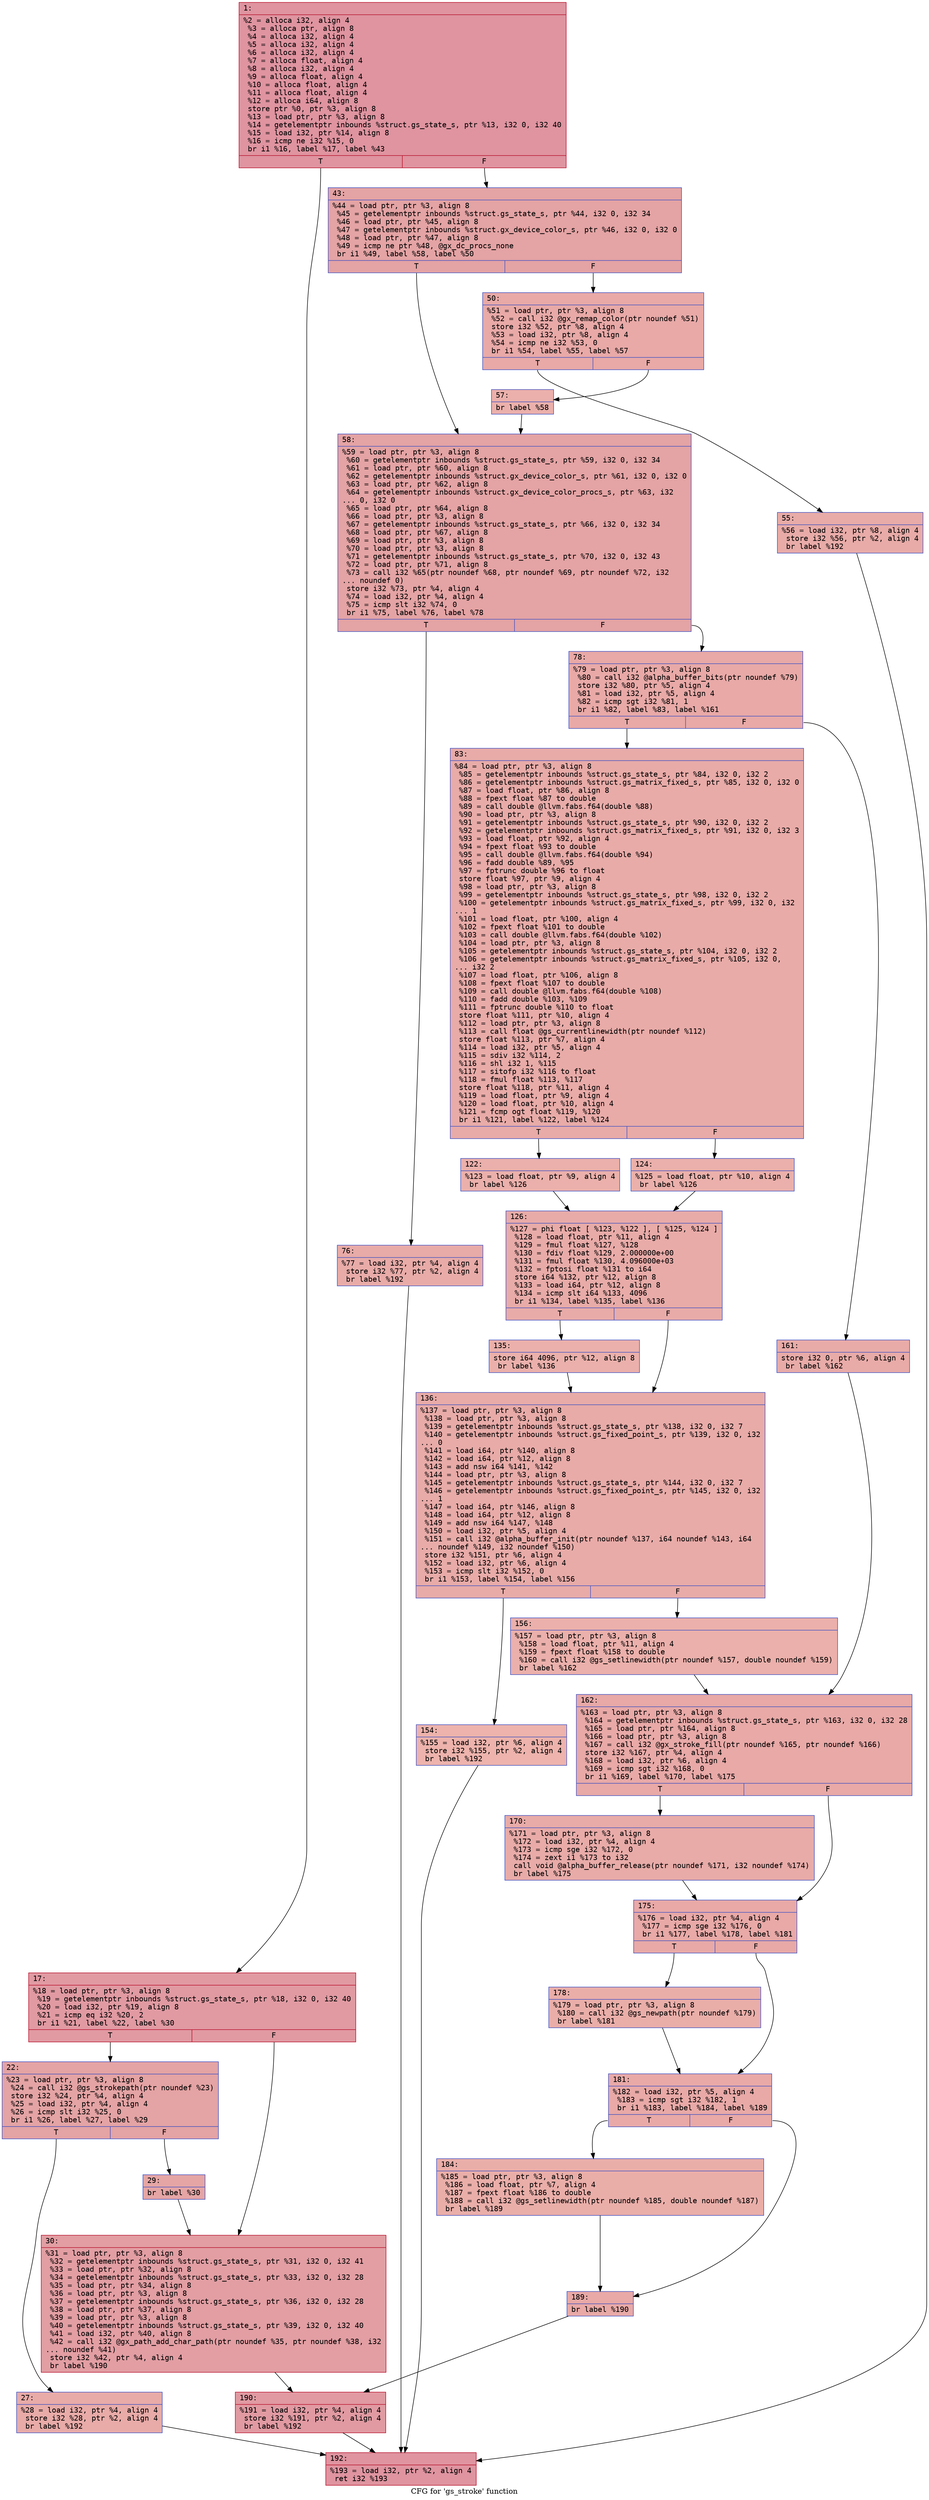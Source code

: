 digraph "CFG for 'gs_stroke' function" {
	label="CFG for 'gs_stroke' function";

	Node0x600001916850 [shape=record,color="#b70d28ff", style=filled, fillcolor="#b70d2870" fontname="Courier",label="{1:\l|  %2 = alloca i32, align 4\l  %3 = alloca ptr, align 8\l  %4 = alloca i32, align 4\l  %5 = alloca i32, align 4\l  %6 = alloca i32, align 4\l  %7 = alloca float, align 4\l  %8 = alloca i32, align 4\l  %9 = alloca float, align 4\l  %10 = alloca float, align 4\l  %11 = alloca float, align 4\l  %12 = alloca i64, align 8\l  store ptr %0, ptr %3, align 8\l  %13 = load ptr, ptr %3, align 8\l  %14 = getelementptr inbounds %struct.gs_state_s, ptr %13, i32 0, i32 40\l  %15 = load i32, ptr %14, align 8\l  %16 = icmp ne i32 %15, 0\l  br i1 %16, label %17, label %43\l|{<s0>T|<s1>F}}"];
	Node0x600001916850:s0 -> Node0x6000019168a0[tooltip="1 -> 17\nProbability 62.50%" ];
	Node0x600001916850:s1 -> Node0x600001916a30[tooltip="1 -> 43\nProbability 37.50%" ];
	Node0x6000019168a0 [shape=record,color="#b70d28ff", style=filled, fillcolor="#bb1b2c70" fontname="Courier",label="{17:\l|  %18 = load ptr, ptr %3, align 8\l  %19 = getelementptr inbounds %struct.gs_state_s, ptr %18, i32 0, i32 40\l  %20 = load i32, ptr %19, align 8\l  %21 = icmp eq i32 %20, 2\l  br i1 %21, label %22, label %30\l|{<s0>T|<s1>F}}"];
	Node0x6000019168a0:s0 -> Node0x6000019168f0[tooltip="17 -> 22\nProbability 50.00%" ];
	Node0x6000019168a0:s1 -> Node0x6000019169e0[tooltip="17 -> 30\nProbability 50.00%" ];
	Node0x6000019168f0 [shape=record,color="#3d50c3ff", style=filled, fillcolor="#c32e3170" fontname="Courier",label="{22:\l|  %23 = load ptr, ptr %3, align 8\l  %24 = call i32 @gs_strokepath(ptr noundef %23)\l  store i32 %24, ptr %4, align 4\l  %25 = load i32, ptr %4, align 4\l  %26 = icmp slt i32 %25, 0\l  br i1 %26, label %27, label %29\l|{<s0>T|<s1>F}}"];
	Node0x6000019168f0:s0 -> Node0x600001916940[tooltip="22 -> 27\nProbability 37.50%" ];
	Node0x6000019168f0:s1 -> Node0x600001916990[tooltip="22 -> 29\nProbability 62.50%" ];
	Node0x600001916940 [shape=record,color="#3d50c3ff", style=filled, fillcolor="#cc403a70" fontname="Courier",label="{27:\l|  %28 = load i32, ptr %4, align 4\l  store i32 %28, ptr %2, align 4\l  br label %192\l}"];
	Node0x600001916940 -> Node0x6000019171b0[tooltip="27 -> 192\nProbability 100.00%" ];
	Node0x600001916990 [shape=record,color="#3d50c3ff", style=filled, fillcolor="#c5333470" fontname="Courier",label="{29:\l|  br label %30\l}"];
	Node0x600001916990 -> Node0x6000019169e0[tooltip="29 -> 30\nProbability 100.00%" ];
	Node0x6000019169e0 [shape=record,color="#b70d28ff", style=filled, fillcolor="#be242e70" fontname="Courier",label="{30:\l|  %31 = load ptr, ptr %3, align 8\l  %32 = getelementptr inbounds %struct.gs_state_s, ptr %31, i32 0, i32 41\l  %33 = load ptr, ptr %32, align 8\l  %34 = getelementptr inbounds %struct.gs_state_s, ptr %33, i32 0, i32 28\l  %35 = load ptr, ptr %34, align 8\l  %36 = load ptr, ptr %3, align 8\l  %37 = getelementptr inbounds %struct.gs_state_s, ptr %36, i32 0, i32 28\l  %38 = load ptr, ptr %37, align 8\l  %39 = load ptr, ptr %3, align 8\l  %40 = getelementptr inbounds %struct.gs_state_s, ptr %39, i32 0, i32 40\l  %41 = load i32, ptr %40, align 8\l  %42 = call i32 @gx_path_add_char_path(ptr noundef %35, ptr noundef %38, i32\l... noundef %41)\l  store i32 %42, ptr %4, align 4\l  br label %190\l}"];
	Node0x6000019169e0 -> Node0x600001917160[tooltip="30 -> 190\nProbability 100.00%" ];
	Node0x600001916a30 [shape=record,color="#3d50c3ff", style=filled, fillcolor="#c32e3170" fontname="Courier",label="{43:\l|  %44 = load ptr, ptr %3, align 8\l  %45 = getelementptr inbounds %struct.gs_state_s, ptr %44, i32 0, i32 34\l  %46 = load ptr, ptr %45, align 8\l  %47 = getelementptr inbounds %struct.gx_device_color_s, ptr %46, i32 0, i32 0\l  %48 = load ptr, ptr %47, align 8\l  %49 = icmp ne ptr %48, @gx_dc_procs_none\l  br i1 %49, label %58, label %50\l|{<s0>T|<s1>F}}"];
	Node0x600001916a30:s0 -> Node0x600001916b70[tooltip="43 -> 58\nProbability 62.50%" ];
	Node0x600001916a30:s1 -> Node0x600001916a80[tooltip="43 -> 50\nProbability 37.50%" ];
	Node0x600001916a80 [shape=record,color="#3d50c3ff", style=filled, fillcolor="#ca3b3770" fontname="Courier",label="{50:\l|  %51 = load ptr, ptr %3, align 8\l  %52 = call i32 @gx_remap_color(ptr noundef %51)\l  store i32 %52, ptr %8, align 4\l  %53 = load i32, ptr %8, align 4\l  %54 = icmp ne i32 %53, 0\l  br i1 %54, label %55, label %57\l|{<s0>T|<s1>F}}"];
	Node0x600001916a80:s0 -> Node0x600001916ad0[tooltip="50 -> 55\nProbability 62.50%" ];
	Node0x600001916a80:s1 -> Node0x600001916b20[tooltip="50 -> 57\nProbability 37.50%" ];
	Node0x600001916ad0 [shape=record,color="#3d50c3ff", style=filled, fillcolor="#cc403a70" fontname="Courier",label="{55:\l|  %56 = load i32, ptr %8, align 4\l  store i32 %56, ptr %2, align 4\l  br label %192\l}"];
	Node0x600001916ad0 -> Node0x6000019171b0[tooltip="55 -> 192\nProbability 100.00%" ];
	Node0x600001916b20 [shape=record,color="#3d50c3ff", style=filled, fillcolor="#d24b4070" fontname="Courier",label="{57:\l|  br label %58\l}"];
	Node0x600001916b20 -> Node0x600001916b70[tooltip="57 -> 58\nProbability 100.00%" ];
	Node0x600001916b70 [shape=record,color="#3d50c3ff", style=filled, fillcolor="#c32e3170" fontname="Courier",label="{58:\l|  %59 = load ptr, ptr %3, align 8\l  %60 = getelementptr inbounds %struct.gs_state_s, ptr %59, i32 0, i32 34\l  %61 = load ptr, ptr %60, align 8\l  %62 = getelementptr inbounds %struct.gx_device_color_s, ptr %61, i32 0, i32 0\l  %63 = load ptr, ptr %62, align 8\l  %64 = getelementptr inbounds %struct.gx_device_color_procs_s, ptr %63, i32\l... 0, i32 0\l  %65 = load ptr, ptr %64, align 8\l  %66 = load ptr, ptr %3, align 8\l  %67 = getelementptr inbounds %struct.gs_state_s, ptr %66, i32 0, i32 34\l  %68 = load ptr, ptr %67, align 8\l  %69 = load ptr, ptr %3, align 8\l  %70 = load ptr, ptr %3, align 8\l  %71 = getelementptr inbounds %struct.gs_state_s, ptr %70, i32 0, i32 43\l  %72 = load ptr, ptr %71, align 8\l  %73 = call i32 %65(ptr noundef %68, ptr noundef %69, ptr noundef %72, i32\l... noundef 0)\l  store i32 %73, ptr %4, align 4\l  %74 = load i32, ptr %4, align 4\l  %75 = icmp slt i32 %74, 0\l  br i1 %75, label %76, label %78\l|{<s0>T|<s1>F}}"];
	Node0x600001916b70:s0 -> Node0x600001916bc0[tooltip="58 -> 76\nProbability 37.50%" ];
	Node0x600001916b70:s1 -> Node0x600001916c10[tooltip="58 -> 78\nProbability 62.50%" ];
	Node0x600001916bc0 [shape=record,color="#3d50c3ff", style=filled, fillcolor="#cc403a70" fontname="Courier",label="{76:\l|  %77 = load i32, ptr %4, align 4\l  store i32 %77, ptr %2, align 4\l  br label %192\l}"];
	Node0x600001916bc0 -> Node0x6000019171b0[tooltip="76 -> 192\nProbability 100.00%" ];
	Node0x600001916c10 [shape=record,color="#3d50c3ff", style=filled, fillcolor="#ca3b3770" fontname="Courier",label="{78:\l|  %79 = load ptr, ptr %3, align 8\l  %80 = call i32 @alpha_buffer_bits(ptr noundef %79)\l  store i32 %80, ptr %5, align 4\l  %81 = load i32, ptr %5, align 4\l  %82 = icmp sgt i32 %81, 1\l  br i1 %82, label %83, label %161\l|{<s0>T|<s1>F}}"];
	Node0x600001916c10:s0 -> Node0x600001916c60[tooltip="78 -> 83\nProbability 50.00%" ];
	Node0x600001916c10:s1 -> Node0x600001916ee0[tooltip="78 -> 161\nProbability 50.00%" ];
	Node0x600001916c60 [shape=record,color="#3d50c3ff", style=filled, fillcolor="#cc403a70" fontname="Courier",label="{83:\l|  %84 = load ptr, ptr %3, align 8\l  %85 = getelementptr inbounds %struct.gs_state_s, ptr %84, i32 0, i32 2\l  %86 = getelementptr inbounds %struct.gs_matrix_fixed_s, ptr %85, i32 0, i32 0\l  %87 = load float, ptr %86, align 8\l  %88 = fpext float %87 to double\l  %89 = call double @llvm.fabs.f64(double %88)\l  %90 = load ptr, ptr %3, align 8\l  %91 = getelementptr inbounds %struct.gs_state_s, ptr %90, i32 0, i32 2\l  %92 = getelementptr inbounds %struct.gs_matrix_fixed_s, ptr %91, i32 0, i32 3\l  %93 = load float, ptr %92, align 4\l  %94 = fpext float %93 to double\l  %95 = call double @llvm.fabs.f64(double %94)\l  %96 = fadd double %89, %95\l  %97 = fptrunc double %96 to float\l  store float %97, ptr %9, align 4\l  %98 = load ptr, ptr %3, align 8\l  %99 = getelementptr inbounds %struct.gs_state_s, ptr %98, i32 0, i32 2\l  %100 = getelementptr inbounds %struct.gs_matrix_fixed_s, ptr %99, i32 0, i32\l... 1\l  %101 = load float, ptr %100, align 4\l  %102 = fpext float %101 to double\l  %103 = call double @llvm.fabs.f64(double %102)\l  %104 = load ptr, ptr %3, align 8\l  %105 = getelementptr inbounds %struct.gs_state_s, ptr %104, i32 0, i32 2\l  %106 = getelementptr inbounds %struct.gs_matrix_fixed_s, ptr %105, i32 0,\l... i32 2\l  %107 = load float, ptr %106, align 8\l  %108 = fpext float %107 to double\l  %109 = call double @llvm.fabs.f64(double %108)\l  %110 = fadd double %103, %109\l  %111 = fptrunc double %110 to float\l  store float %111, ptr %10, align 4\l  %112 = load ptr, ptr %3, align 8\l  %113 = call float @gs_currentlinewidth(ptr noundef %112)\l  store float %113, ptr %7, align 4\l  %114 = load i32, ptr %5, align 4\l  %115 = sdiv i32 %114, 2\l  %116 = shl i32 1, %115\l  %117 = sitofp i32 %116 to float\l  %118 = fmul float %113, %117\l  store float %118, ptr %11, align 4\l  %119 = load float, ptr %9, align 4\l  %120 = load float, ptr %10, align 4\l  %121 = fcmp ogt float %119, %120\l  br i1 %121, label %122, label %124\l|{<s0>T|<s1>F}}"];
	Node0x600001916c60:s0 -> Node0x600001916cb0[tooltip="83 -> 122\nProbability 50.00%" ];
	Node0x600001916c60:s1 -> Node0x600001916d00[tooltip="83 -> 124\nProbability 50.00%" ];
	Node0x600001916cb0 [shape=record,color="#3d50c3ff", style=filled, fillcolor="#d24b4070" fontname="Courier",label="{122:\l|  %123 = load float, ptr %9, align 4\l  br label %126\l}"];
	Node0x600001916cb0 -> Node0x600001916d50[tooltip="122 -> 126\nProbability 100.00%" ];
	Node0x600001916d00 [shape=record,color="#3d50c3ff", style=filled, fillcolor="#d24b4070" fontname="Courier",label="{124:\l|  %125 = load float, ptr %10, align 4\l  br label %126\l}"];
	Node0x600001916d00 -> Node0x600001916d50[tooltip="124 -> 126\nProbability 100.00%" ];
	Node0x600001916d50 [shape=record,color="#3d50c3ff", style=filled, fillcolor="#cc403a70" fontname="Courier",label="{126:\l|  %127 = phi float [ %123, %122 ], [ %125, %124 ]\l  %128 = load float, ptr %11, align 4\l  %129 = fmul float %127, %128\l  %130 = fdiv float %129, 2.000000e+00\l  %131 = fmul float %130, 4.096000e+03\l  %132 = fptosi float %131 to i64\l  store i64 %132, ptr %12, align 8\l  %133 = load i64, ptr %12, align 8\l  %134 = icmp slt i64 %133, 4096\l  br i1 %134, label %135, label %136\l|{<s0>T|<s1>F}}"];
	Node0x600001916d50:s0 -> Node0x600001916da0[tooltip="126 -> 135\nProbability 50.00%" ];
	Node0x600001916d50:s1 -> Node0x600001916df0[tooltip="126 -> 136\nProbability 50.00%" ];
	Node0x600001916da0 [shape=record,color="#3d50c3ff", style=filled, fillcolor="#d24b4070" fontname="Courier",label="{135:\l|  store i64 4096, ptr %12, align 8\l  br label %136\l}"];
	Node0x600001916da0 -> Node0x600001916df0[tooltip="135 -> 136\nProbability 100.00%" ];
	Node0x600001916df0 [shape=record,color="#3d50c3ff", style=filled, fillcolor="#cc403a70" fontname="Courier",label="{136:\l|  %137 = load ptr, ptr %3, align 8\l  %138 = load ptr, ptr %3, align 8\l  %139 = getelementptr inbounds %struct.gs_state_s, ptr %138, i32 0, i32 7\l  %140 = getelementptr inbounds %struct.gs_fixed_point_s, ptr %139, i32 0, i32\l... 0\l  %141 = load i64, ptr %140, align 8\l  %142 = load i64, ptr %12, align 8\l  %143 = add nsw i64 %141, %142\l  %144 = load ptr, ptr %3, align 8\l  %145 = getelementptr inbounds %struct.gs_state_s, ptr %144, i32 0, i32 7\l  %146 = getelementptr inbounds %struct.gs_fixed_point_s, ptr %145, i32 0, i32\l... 1\l  %147 = load i64, ptr %146, align 8\l  %148 = load i64, ptr %12, align 8\l  %149 = add nsw i64 %147, %148\l  %150 = load i32, ptr %5, align 4\l  %151 = call i32 @alpha_buffer_init(ptr noundef %137, i64 noundef %143, i64\l... noundef %149, i32 noundef %150)\l  store i32 %151, ptr %6, align 4\l  %152 = load i32, ptr %6, align 4\l  %153 = icmp slt i32 %152, 0\l  br i1 %153, label %154, label %156\l|{<s0>T|<s1>F}}"];
	Node0x600001916df0:s0 -> Node0x600001916e40[tooltip="136 -> 154\nProbability 37.50%" ];
	Node0x600001916df0:s1 -> Node0x600001916e90[tooltip="136 -> 156\nProbability 62.50%" ];
	Node0x600001916e40 [shape=record,color="#3d50c3ff", style=filled, fillcolor="#d6524470" fontname="Courier",label="{154:\l|  %155 = load i32, ptr %6, align 4\l  store i32 %155, ptr %2, align 4\l  br label %192\l}"];
	Node0x600001916e40 -> Node0x6000019171b0[tooltip="154 -> 192\nProbability 100.00%" ];
	Node0x600001916e90 [shape=record,color="#3d50c3ff", style=filled, fillcolor="#d24b4070" fontname="Courier",label="{156:\l|  %157 = load ptr, ptr %3, align 8\l  %158 = load float, ptr %11, align 4\l  %159 = fpext float %158 to double\l  %160 = call i32 @gs_setlinewidth(ptr noundef %157, double noundef %159)\l  br label %162\l}"];
	Node0x600001916e90 -> Node0x600001916f30[tooltip="156 -> 162\nProbability 100.00%" ];
	Node0x600001916ee0 [shape=record,color="#3d50c3ff", style=filled, fillcolor="#cc403a70" fontname="Courier",label="{161:\l|  store i32 0, ptr %6, align 4\l  br label %162\l}"];
	Node0x600001916ee0 -> Node0x600001916f30[tooltip="161 -> 162\nProbability 100.00%" ];
	Node0x600001916f30 [shape=record,color="#3d50c3ff", style=filled, fillcolor="#ca3b3770" fontname="Courier",label="{162:\l|  %163 = load ptr, ptr %3, align 8\l  %164 = getelementptr inbounds %struct.gs_state_s, ptr %163, i32 0, i32 28\l  %165 = load ptr, ptr %164, align 8\l  %166 = load ptr, ptr %3, align 8\l  %167 = call i32 @gx_stroke_fill(ptr noundef %165, ptr noundef %166)\l  store i32 %167, ptr %4, align 4\l  %168 = load i32, ptr %6, align 4\l  %169 = icmp sgt i32 %168, 0\l  br i1 %169, label %170, label %175\l|{<s0>T|<s1>F}}"];
	Node0x600001916f30:s0 -> Node0x600001916f80[tooltip="162 -> 170\nProbability 62.50%" ];
	Node0x600001916f30:s1 -> Node0x600001916fd0[tooltip="162 -> 175\nProbability 37.50%" ];
	Node0x600001916f80 [shape=record,color="#3d50c3ff", style=filled, fillcolor="#cc403a70" fontname="Courier",label="{170:\l|  %171 = load ptr, ptr %3, align 8\l  %172 = load i32, ptr %4, align 4\l  %173 = icmp sge i32 %172, 0\l  %174 = zext i1 %173 to i32\l  call void @alpha_buffer_release(ptr noundef %171, i32 noundef %174)\l  br label %175\l}"];
	Node0x600001916f80 -> Node0x600001916fd0[tooltip="170 -> 175\nProbability 100.00%" ];
	Node0x600001916fd0 [shape=record,color="#3d50c3ff", style=filled, fillcolor="#ca3b3770" fontname="Courier",label="{175:\l|  %176 = load i32, ptr %4, align 4\l  %177 = icmp sge i32 %176, 0\l  br i1 %177, label %178, label %181\l|{<s0>T|<s1>F}}"];
	Node0x600001916fd0:s0 -> Node0x600001917020[tooltip="175 -> 178\nProbability 50.00%" ];
	Node0x600001916fd0:s1 -> Node0x600001917070[tooltip="175 -> 181\nProbability 50.00%" ];
	Node0x600001917020 [shape=record,color="#3d50c3ff", style=filled, fillcolor="#d0473d70" fontname="Courier",label="{178:\l|  %179 = load ptr, ptr %3, align 8\l  %180 = call i32 @gs_newpath(ptr noundef %179)\l  br label %181\l}"];
	Node0x600001917020 -> Node0x600001917070[tooltip="178 -> 181\nProbability 100.00%" ];
	Node0x600001917070 [shape=record,color="#3d50c3ff", style=filled, fillcolor="#ca3b3770" fontname="Courier",label="{181:\l|  %182 = load i32, ptr %5, align 4\l  %183 = icmp sgt i32 %182, 1\l  br i1 %183, label %184, label %189\l|{<s0>T|<s1>F}}"];
	Node0x600001917070:s0 -> Node0x6000019170c0[tooltip="181 -> 184\nProbability 50.00%" ];
	Node0x600001917070:s1 -> Node0x600001917110[tooltip="181 -> 189\nProbability 50.00%" ];
	Node0x6000019170c0 [shape=record,color="#3d50c3ff", style=filled, fillcolor="#d0473d70" fontname="Courier",label="{184:\l|  %185 = load ptr, ptr %3, align 8\l  %186 = load float, ptr %7, align 4\l  %187 = fpext float %186 to double\l  %188 = call i32 @gs_setlinewidth(ptr noundef %185, double noundef %187)\l  br label %189\l}"];
	Node0x6000019170c0 -> Node0x600001917110[tooltip="184 -> 189\nProbability 100.00%" ];
	Node0x600001917110 [shape=record,color="#3d50c3ff", style=filled, fillcolor="#ca3b3770" fontname="Courier",label="{189:\l|  br label %190\l}"];
	Node0x600001917110 -> Node0x600001917160[tooltip="189 -> 190\nProbability 100.00%" ];
	Node0x600001917160 [shape=record,color="#b70d28ff", style=filled, fillcolor="#bb1b2c70" fontname="Courier",label="{190:\l|  %191 = load i32, ptr %4, align 4\l  store i32 %191, ptr %2, align 4\l  br label %192\l}"];
	Node0x600001917160 -> Node0x6000019171b0[tooltip="190 -> 192\nProbability 100.00%" ];
	Node0x6000019171b0 [shape=record,color="#b70d28ff", style=filled, fillcolor="#b70d2870" fontname="Courier",label="{192:\l|  %193 = load i32, ptr %2, align 4\l  ret i32 %193\l}"];
}
